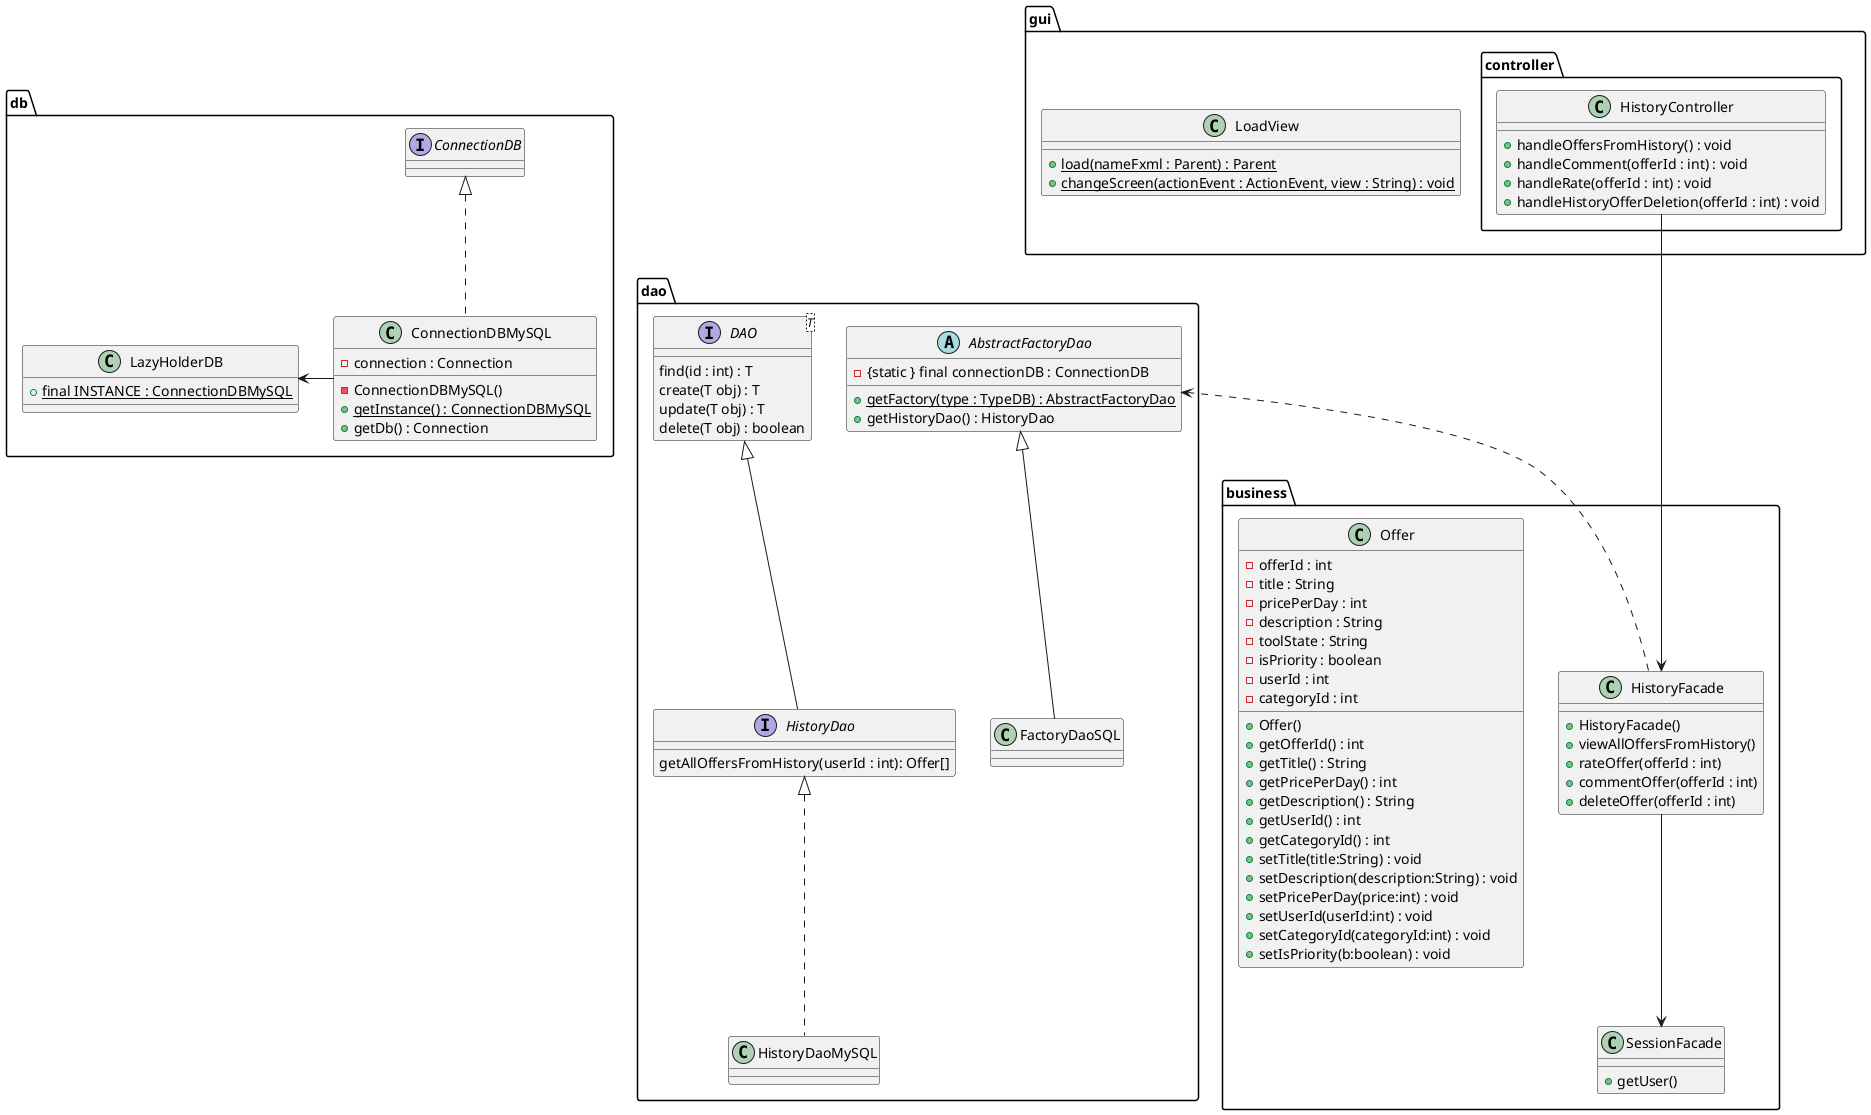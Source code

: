 @startuml

package dao {


    interface HistoryDao{
        getAllOffersFromHistory(userId : int): Offer[]
    }
    class HistoryDaoMySQL
    AbstractFactoryDao <|-- FactoryDaoSQL
    HistoryDao <|.. HistoryDaoMySQL

    interface DAO<T>{
        find(id : int) : T
        create(T obj) : T
        update(T obj) : T
        delete(T obj) : boolean
    }

    abstract AbstractFactoryDao{
        - {static } final connectionDB : ConnectionDB
        + {static} getFactory(type : TypeDB) : AbstractFactoryDao
        + getHistoryDao() : HistoryDao
    }

    class FactoryDaoSQL{
    }


    DAO <|-- HistoryDao
}
package db{
    class ConnectionDBMySQL{
        - connection : Connection
        - ConnectionDBMySQL()
        + {static} getInstance() : ConnectionDBMySQL
        + getDb() : Connection
    }

    class LazyHolderDB{
        + {static} final INSTANCE : ConnectionDBMySQL
    }
    interface ConnectionDB
    ConnectionDBMySQL -Left-> LazyHolderDB
    ConnectionDBMySQL .up.|> ConnectionDB

}
package business{
    class SessionFacade{
            + getUser()
        }

    class HistoryFacade{
        + HistoryFacade()
        + viewAllOffersFromHistory()
        + rateOffer(offerId : int)
        + commentOffer(offerId : int)
        + deleteOffer(offerId : int)
    }

    class Offer{
        -offerId : int
        -title : String
        -pricePerDay : int
        -description : String
        -toolState : String
        -isPriority : boolean
        -userId : int
        -categoryId : int
        + Offer()
        + getOfferId() : int
        + getTitle() : String
        + getPricePerDay() : int
        + getDescription() : String
        + getUserId() : int
        + getCategoryId() : int
        + setTitle(title:String) : void
        + setDescription(description:String) : void
        + setPricePerDay(price:int) : void
        + setUserId(userId:int) : void
        + setCategoryId(categoryId:int) : void
        + setIsPriority(b:boolean) : void
    }
    HistoryFacade --> SessionFacade

}

package gui{

    class LoadView{
        + {static} load(nameFxml : Parent) : Parent
        + {static} changeScreen(actionEvent : ActionEvent, view : String) : void
    }

    package controller{
        class HistoryController{
            + handleOffersFromHistory() : void
            + handleComment(offerId : int) : void
            + handleRate(offerId : int) : void
            + handleHistoryOfferDeletion(offerId : int) : void
        }
    }
}
HistoryFacade <--Up- HistoryController
HistoryFacade .Up.> AbstractFactoryDao



@enduml